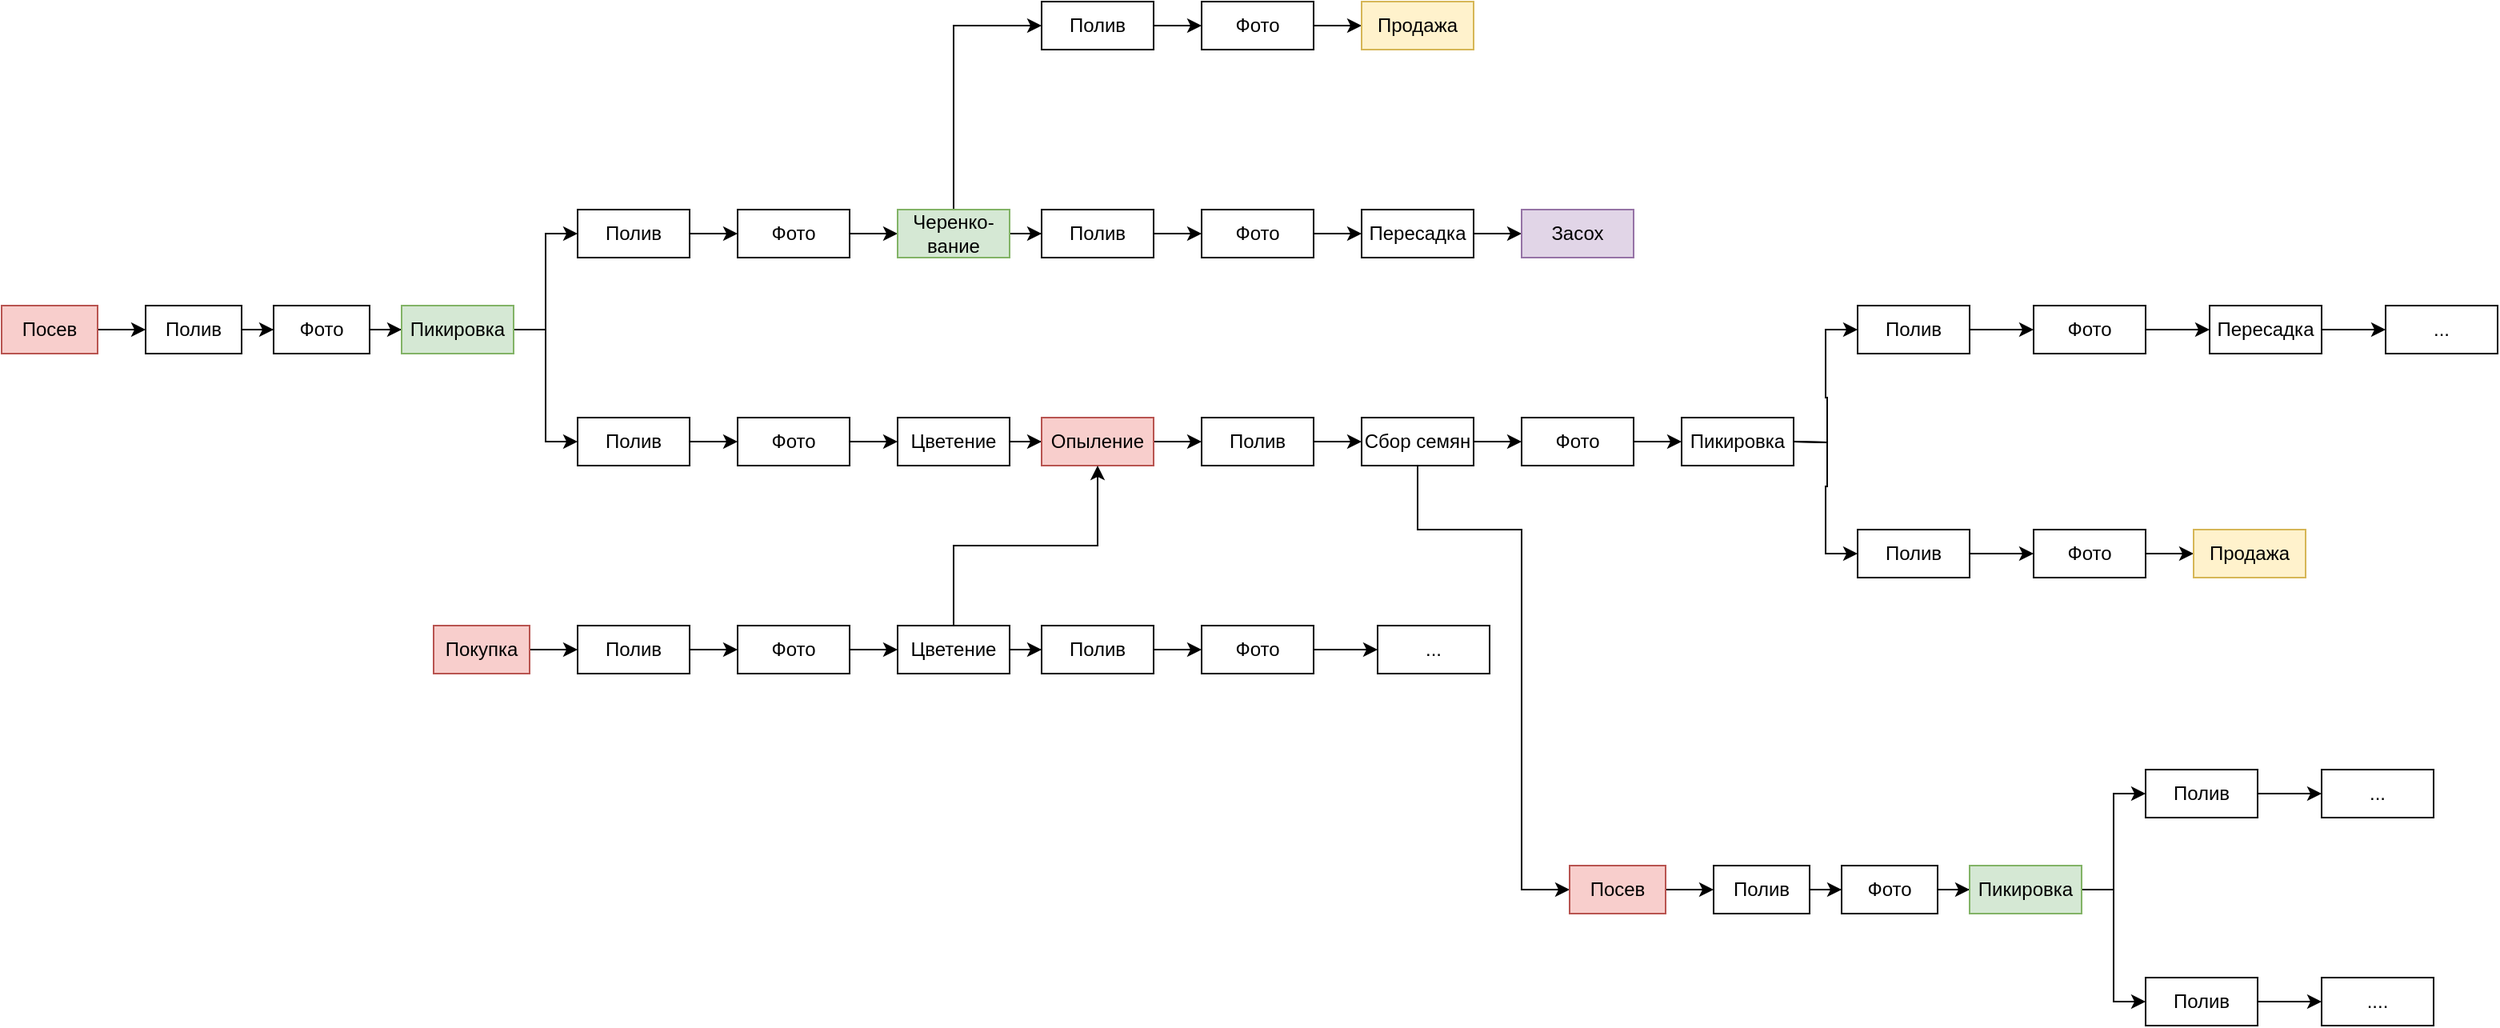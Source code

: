 <mxfile version="14.8.1" type="github"><diagram id="62fawjfIqJw_L8O-x-tN" name="Page-1"><mxGraphModel dx="1640" dy="962" grid="1" gridSize="10" guides="1" tooltips="1" connect="1" arrows="1" fold="1" page="1" pageScale="1" pageWidth="850" pageHeight="1100" math="0" shadow="0"><root><mxCell id="0"/><mxCell id="1" parent="0"/><mxCell id="4t21wyMKBGJOyJw26FHm-4" value="" style="edgeStyle=orthogonalEdgeStyle;rounded=0;orthogonalLoop=1;jettySize=auto;html=1;" edge="1" parent="1" source="4t21wyMKBGJOyJw26FHm-1" target="4t21wyMKBGJOyJw26FHm-3"><mxGeometry relative="1" as="geometry"/></mxCell><mxCell id="4t21wyMKBGJOyJw26FHm-1" value="Посев" style="rounded=0;whiteSpace=wrap;html=1;fillColor=#f8cecc;strokeColor=#b85450;" vertex="1" parent="1"><mxGeometry x="100" y="290" width="60" height="30" as="geometry"/></mxCell><mxCell id="4t21wyMKBGJOyJw26FHm-72" value="" style="edgeStyle=orthogonalEdgeStyle;rounded=0;orthogonalLoop=1;jettySize=auto;html=1;" edge="1" parent="1" source="4t21wyMKBGJOyJw26FHm-2" target="4t21wyMKBGJOyJw26FHm-69"><mxGeometry relative="1" as="geometry"/></mxCell><mxCell id="4t21wyMKBGJOyJw26FHm-2" value="Покупка" style="rounded=0;whiteSpace=wrap;html=1;fillColor=#f8cecc;strokeColor=#b85450;" vertex="1" parent="1"><mxGeometry x="370" y="490" width="60" height="30" as="geometry"/></mxCell><mxCell id="4t21wyMKBGJOyJw26FHm-6" value="" style="edgeStyle=orthogonalEdgeStyle;rounded=0;orthogonalLoop=1;jettySize=auto;html=1;" edge="1" parent="1" source="4t21wyMKBGJOyJw26FHm-3" target="4t21wyMKBGJOyJw26FHm-5"><mxGeometry relative="1" as="geometry"/></mxCell><mxCell id="4t21wyMKBGJOyJw26FHm-3" value="Полив" style="rounded=0;whiteSpace=wrap;html=1;" vertex="1" parent="1"><mxGeometry x="190" y="290" width="60" height="30" as="geometry"/></mxCell><mxCell id="4t21wyMKBGJOyJw26FHm-8" value="" style="edgeStyle=orthogonalEdgeStyle;rounded=0;orthogonalLoop=1;jettySize=auto;html=1;" edge="1" parent="1" source="4t21wyMKBGJOyJw26FHm-5" target="4t21wyMKBGJOyJw26FHm-7"><mxGeometry relative="1" as="geometry"/></mxCell><mxCell id="4t21wyMKBGJOyJw26FHm-5" value="Фото" style="rounded=0;whiteSpace=wrap;html=1;" vertex="1" parent="1"><mxGeometry x="270" y="290" width="60" height="30" as="geometry"/></mxCell><mxCell id="4t21wyMKBGJOyJw26FHm-11" value="" style="edgeStyle=orthogonalEdgeStyle;rounded=0;orthogonalLoop=1;jettySize=auto;html=1;entryX=0;entryY=0.5;entryDx=0;entryDy=0;" edge="1" parent="1" source="4t21wyMKBGJOyJw26FHm-7" target="4t21wyMKBGJOyJw26FHm-9"><mxGeometry relative="1" as="geometry"/></mxCell><mxCell id="4t21wyMKBGJOyJw26FHm-14" style="edgeStyle=orthogonalEdgeStyle;rounded=0;orthogonalLoop=1;jettySize=auto;html=1;exitX=1;exitY=0.5;exitDx=0;exitDy=0;entryX=0;entryY=0.5;entryDx=0;entryDy=0;" edge="1" parent="1" source="4t21wyMKBGJOyJw26FHm-7" target="4t21wyMKBGJOyJw26FHm-13"><mxGeometry relative="1" as="geometry"/></mxCell><mxCell id="4t21wyMKBGJOyJw26FHm-7" value="Пикировка" style="rounded=0;whiteSpace=wrap;html=1;fillColor=#d5e8d4;strokeColor=#82b366;" vertex="1" parent="1"><mxGeometry x="350" y="290" width="70" height="30" as="geometry"/></mxCell><mxCell id="4t21wyMKBGJOyJw26FHm-17" value="" style="edgeStyle=orthogonalEdgeStyle;rounded=0;orthogonalLoop=1;jettySize=auto;html=1;" edge="1" parent="1" source="4t21wyMKBGJOyJw26FHm-9" target="4t21wyMKBGJOyJw26FHm-16"><mxGeometry relative="1" as="geometry"/></mxCell><mxCell id="4t21wyMKBGJOyJw26FHm-9" value="Полив" style="rounded=0;whiteSpace=wrap;html=1;" vertex="1" parent="1"><mxGeometry x="460" y="230" width="70" height="30" as="geometry"/></mxCell><mxCell id="4t21wyMKBGJOyJw26FHm-41" value="" style="edgeStyle=orthogonalEdgeStyle;rounded=0;orthogonalLoop=1;jettySize=auto;html=1;" edge="1" parent="1" source="4t21wyMKBGJOyJw26FHm-13" target="4t21wyMKBGJOyJw26FHm-40"><mxGeometry relative="1" as="geometry"/></mxCell><mxCell id="4t21wyMKBGJOyJw26FHm-13" value="Полив" style="rounded=0;whiteSpace=wrap;html=1;" vertex="1" parent="1"><mxGeometry x="460" y="360" width="70" height="30" as="geometry"/></mxCell><mxCell id="4t21wyMKBGJOyJw26FHm-21" value="" style="edgeStyle=orthogonalEdgeStyle;rounded=0;orthogonalLoop=1;jettySize=auto;html=1;" edge="1" parent="1" source="4t21wyMKBGJOyJw26FHm-16" target="4t21wyMKBGJOyJw26FHm-20"><mxGeometry relative="1" as="geometry"/></mxCell><mxCell id="4t21wyMKBGJOyJw26FHm-16" value="Фото" style="rounded=0;whiteSpace=wrap;html=1;" vertex="1" parent="1"><mxGeometry x="560" y="230" width="70" height="30" as="geometry"/></mxCell><mxCell id="4t21wyMKBGJOyJw26FHm-23" value="" style="edgeStyle=orthogonalEdgeStyle;rounded=0;orthogonalLoop=1;jettySize=auto;html=1;" edge="1" parent="1" source="4t21wyMKBGJOyJw26FHm-20" target="4t21wyMKBGJOyJw26FHm-22"><mxGeometry relative="1" as="geometry"/></mxCell><mxCell id="4t21wyMKBGJOyJw26FHm-75" style="edgeStyle=orthogonalEdgeStyle;rounded=0;orthogonalLoop=1;jettySize=auto;html=1;exitX=0.5;exitY=0;exitDx=0;exitDy=0;entryX=0;entryY=0.5;entryDx=0;entryDy=0;" edge="1" parent="1" source="4t21wyMKBGJOyJw26FHm-20" target="4t21wyMKBGJOyJw26FHm-24"><mxGeometry relative="1" as="geometry"/></mxCell><mxCell id="4t21wyMKBGJOyJw26FHm-20" value="Черенко-вание" style="rounded=0;whiteSpace=wrap;html=1;fillColor=#d5e8d4;strokeColor=#82b366;" vertex="1" parent="1"><mxGeometry x="660" y="230" width="70" height="30" as="geometry"/></mxCell><mxCell id="4t21wyMKBGJOyJw26FHm-34" value="" style="edgeStyle=orthogonalEdgeStyle;rounded=0;orthogonalLoop=1;jettySize=auto;html=1;" edge="1" parent="1" source="4t21wyMKBGJOyJw26FHm-22" target="4t21wyMKBGJOyJw26FHm-33"><mxGeometry relative="1" as="geometry"/></mxCell><mxCell id="4t21wyMKBGJOyJw26FHm-22" value="Полив" style="rounded=0;whiteSpace=wrap;html=1;" vertex="1" parent="1"><mxGeometry x="750" y="230" width="70" height="30" as="geometry"/></mxCell><mxCell id="4t21wyMKBGJOyJw26FHm-27" value="" style="edgeStyle=orthogonalEdgeStyle;rounded=0;orthogonalLoop=1;jettySize=auto;html=1;" edge="1" parent="1" source="4t21wyMKBGJOyJw26FHm-24" target="4t21wyMKBGJOyJw26FHm-26"><mxGeometry relative="1" as="geometry"/></mxCell><mxCell id="4t21wyMKBGJOyJw26FHm-24" value="Полив" style="rounded=0;whiteSpace=wrap;html=1;" vertex="1" parent="1"><mxGeometry x="750" y="100" width="70" height="30" as="geometry"/></mxCell><mxCell id="4t21wyMKBGJOyJw26FHm-31" value="" style="edgeStyle=orthogonalEdgeStyle;rounded=0;orthogonalLoop=1;jettySize=auto;html=1;" edge="1" parent="1" source="4t21wyMKBGJOyJw26FHm-26" target="4t21wyMKBGJOyJw26FHm-30"><mxGeometry relative="1" as="geometry"/></mxCell><mxCell id="4t21wyMKBGJOyJw26FHm-26" value="&lt;div&gt;Фото&lt;/div&gt;" style="rounded=0;whiteSpace=wrap;html=1;" vertex="1" parent="1"><mxGeometry x="850" y="100" width="70" height="30" as="geometry"/></mxCell><mxCell id="4t21wyMKBGJOyJw26FHm-30" value="Продажа" style="rounded=0;whiteSpace=wrap;html=1;fillColor=#fff2cc;strokeColor=#d6b656;" vertex="1" parent="1"><mxGeometry x="950" y="100" width="70" height="30" as="geometry"/></mxCell><mxCell id="4t21wyMKBGJOyJw26FHm-36" value="" style="edgeStyle=orthogonalEdgeStyle;rounded=0;orthogonalLoop=1;jettySize=auto;html=1;" edge="1" parent="1" source="4t21wyMKBGJOyJw26FHm-33" target="4t21wyMKBGJOyJw26FHm-35"><mxGeometry relative="1" as="geometry"/></mxCell><mxCell id="4t21wyMKBGJOyJw26FHm-33" value="Фото" style="rounded=0;whiteSpace=wrap;html=1;" vertex="1" parent="1"><mxGeometry x="850" y="230" width="70" height="30" as="geometry"/></mxCell><mxCell id="4t21wyMKBGJOyJw26FHm-38" value="" style="edgeStyle=orthogonalEdgeStyle;rounded=0;orthogonalLoop=1;jettySize=auto;html=1;" edge="1" parent="1" source="4t21wyMKBGJOyJw26FHm-35" target="4t21wyMKBGJOyJw26FHm-37"><mxGeometry relative="1" as="geometry"/></mxCell><mxCell id="4t21wyMKBGJOyJw26FHm-35" value="Пересадка" style="rounded=0;whiteSpace=wrap;html=1;" vertex="1" parent="1"><mxGeometry x="950" y="230" width="70" height="30" as="geometry"/></mxCell><mxCell id="4t21wyMKBGJOyJw26FHm-37" value="Засох" style="rounded=0;whiteSpace=wrap;html=1;fillColor=#e1d5e7;strokeColor=#9673a6;" vertex="1" parent="1"><mxGeometry x="1050" y="230" width="70" height="30" as="geometry"/></mxCell><mxCell id="4t21wyMKBGJOyJw26FHm-43" value="" style="edgeStyle=orthogonalEdgeStyle;rounded=0;orthogonalLoop=1;jettySize=auto;html=1;" edge="1" parent="1" source="4t21wyMKBGJOyJw26FHm-40" target="4t21wyMKBGJOyJw26FHm-42"><mxGeometry relative="1" as="geometry"/></mxCell><mxCell id="4t21wyMKBGJOyJw26FHm-40" value="Фото" style="rounded=0;whiteSpace=wrap;html=1;" vertex="1" parent="1"><mxGeometry x="560" y="360" width="70" height="30" as="geometry"/></mxCell><mxCell id="4t21wyMKBGJOyJw26FHm-65" value="" style="edgeStyle=orthogonalEdgeStyle;rounded=0;orthogonalLoop=1;jettySize=auto;html=1;" edge="1" parent="1" source="4t21wyMKBGJOyJw26FHm-42" target="4t21wyMKBGJOyJw26FHm-64"><mxGeometry relative="1" as="geometry"/></mxCell><mxCell id="4t21wyMKBGJOyJw26FHm-42" value="Цветение" style="rounded=0;whiteSpace=wrap;html=1;" vertex="1" parent="1"><mxGeometry x="660" y="360" width="70" height="30" as="geometry"/></mxCell><mxCell id="4t21wyMKBGJOyJw26FHm-78" value="" style="edgeStyle=orthogonalEdgeStyle;rounded=0;orthogonalLoop=1;jettySize=auto;html=1;" edge="1" parent="1" source="4t21wyMKBGJOyJw26FHm-44" target="4t21wyMKBGJOyJw26FHm-48"><mxGeometry relative="1" as="geometry"/></mxCell><mxCell id="4t21wyMKBGJOyJw26FHm-101" style="edgeStyle=orthogonalEdgeStyle;rounded=0;orthogonalLoop=1;jettySize=auto;html=1;exitX=0.5;exitY=1;exitDx=0;exitDy=0;entryX=0;entryY=0.5;entryDx=0;entryDy=0;" edge="1" parent="1" source="4t21wyMKBGJOyJw26FHm-44" target="4t21wyMKBGJOyJw26FHm-91"><mxGeometry relative="1" as="geometry"><Array as="points"><mxPoint x="985" y="430"/><mxPoint x="1050" y="430"/><mxPoint x="1050" y="655"/></Array></mxGeometry></mxCell><mxCell id="4t21wyMKBGJOyJw26FHm-44" value="Сбор семян" style="rounded=0;whiteSpace=wrap;html=1;" vertex="1" parent="1"><mxGeometry x="950" y="360" width="70" height="30" as="geometry"/></mxCell><mxCell id="4t21wyMKBGJOyJw26FHm-67" value="" style="edgeStyle=orthogonalEdgeStyle;rounded=0;orthogonalLoop=1;jettySize=auto;html=1;" edge="1" parent="1" source="4t21wyMKBGJOyJw26FHm-46" target="4t21wyMKBGJOyJw26FHm-44"><mxGeometry relative="1" as="geometry"/></mxCell><mxCell id="4t21wyMKBGJOyJw26FHm-46" value="Полив" style="rounded=0;whiteSpace=wrap;html=1;" vertex="1" parent="1"><mxGeometry x="850" y="360" width="70" height="30" as="geometry"/></mxCell><mxCell id="4t21wyMKBGJOyJw26FHm-51" value="" style="edgeStyle=orthogonalEdgeStyle;rounded=0;orthogonalLoop=1;jettySize=auto;html=1;" edge="1" parent="1" source="4t21wyMKBGJOyJw26FHm-48"><mxGeometry relative="1" as="geometry"><mxPoint x="1150" y="375" as="targetPoint"/></mxGeometry></mxCell><mxCell id="4t21wyMKBGJOyJw26FHm-48" value="Фото" style="rounded=0;whiteSpace=wrap;html=1;" vertex="1" parent="1"><mxGeometry x="1050" y="360" width="70" height="30" as="geometry"/></mxCell><mxCell id="4t21wyMKBGJOyJw26FHm-53" value="" style="edgeStyle=orthogonalEdgeStyle;rounded=0;orthogonalLoop=1;jettySize=auto;html=1;entryX=0;entryY=0.5;entryDx=0;entryDy=0;" edge="1" parent="1" target="4t21wyMKBGJOyJw26FHm-52"><mxGeometry relative="1" as="geometry"><mxPoint x="1220" y="375" as="sourcePoint"/></mxGeometry></mxCell><mxCell id="4t21wyMKBGJOyJw26FHm-56" style="edgeStyle=orthogonalEdgeStyle;rounded=0;orthogonalLoop=1;jettySize=auto;html=1;exitX=1;exitY=0.5;exitDx=0;exitDy=0;entryX=0;entryY=0.5;entryDx=0;entryDy=0;" edge="1" parent="1" target="4t21wyMKBGJOyJw26FHm-55"><mxGeometry relative="1" as="geometry"><mxPoint x="1220" y="375" as="sourcePoint"/></mxGeometry></mxCell><mxCell id="4t21wyMKBGJOyJw26FHm-50" value="Пикировка" style="rounded=0;whiteSpace=wrap;html=1;" vertex="1" parent="1"><mxGeometry x="1150" y="360" width="70" height="30" as="geometry"/></mxCell><mxCell id="4t21wyMKBGJOyJw26FHm-58" value="" style="edgeStyle=orthogonalEdgeStyle;rounded=0;orthogonalLoop=1;jettySize=auto;html=1;" edge="1" parent="1" source="4t21wyMKBGJOyJw26FHm-52" target="4t21wyMKBGJOyJw26FHm-57"><mxGeometry relative="1" as="geometry"/></mxCell><mxCell id="4t21wyMKBGJOyJw26FHm-52" value="Полив" style="rounded=0;whiteSpace=wrap;html=1;" vertex="1" parent="1"><mxGeometry x="1260" y="290" width="70" height="30" as="geometry"/></mxCell><mxCell id="4t21wyMKBGJOyJw26FHm-60" value="" style="edgeStyle=orthogonalEdgeStyle;rounded=0;orthogonalLoop=1;jettySize=auto;html=1;" edge="1" parent="1" source="4t21wyMKBGJOyJw26FHm-55" target="4t21wyMKBGJOyJw26FHm-59"><mxGeometry relative="1" as="geometry"/></mxCell><mxCell id="4t21wyMKBGJOyJw26FHm-55" value="Полив" style="rounded=0;whiteSpace=wrap;html=1;" vertex="1" parent="1"><mxGeometry x="1260" y="430" width="70" height="30" as="geometry"/></mxCell><mxCell id="4t21wyMKBGJOyJw26FHm-83" value="" style="edgeStyle=orthogonalEdgeStyle;rounded=0;orthogonalLoop=1;jettySize=auto;html=1;" edge="1" parent="1" source="4t21wyMKBGJOyJw26FHm-57" target="4t21wyMKBGJOyJw26FHm-82"><mxGeometry relative="1" as="geometry"/></mxCell><mxCell id="4t21wyMKBGJOyJw26FHm-57" value="Фото" style="rounded=0;whiteSpace=wrap;html=1;" vertex="1" parent="1"><mxGeometry x="1370" y="290" width="70" height="30" as="geometry"/></mxCell><mxCell id="4t21wyMKBGJOyJw26FHm-62" value="" style="edgeStyle=orthogonalEdgeStyle;rounded=0;orthogonalLoop=1;jettySize=auto;html=1;" edge="1" parent="1" source="4t21wyMKBGJOyJw26FHm-59" target="4t21wyMKBGJOyJw26FHm-61"><mxGeometry relative="1" as="geometry"/></mxCell><mxCell id="4t21wyMKBGJOyJw26FHm-59" value="Фото" style="rounded=0;whiteSpace=wrap;html=1;" vertex="1" parent="1"><mxGeometry x="1370" y="430" width="70" height="30" as="geometry"/></mxCell><mxCell id="4t21wyMKBGJOyJw26FHm-61" value="Продажа" style="rounded=0;whiteSpace=wrap;html=1;fillColor=#fff2cc;strokeColor=#d6b656;" vertex="1" parent="1"><mxGeometry x="1470" y="430" width="70" height="30" as="geometry"/></mxCell><mxCell id="4t21wyMKBGJOyJw26FHm-66" value="" style="edgeStyle=orthogonalEdgeStyle;rounded=0;orthogonalLoop=1;jettySize=auto;html=1;" edge="1" parent="1" source="4t21wyMKBGJOyJw26FHm-64" target="4t21wyMKBGJOyJw26FHm-46"><mxGeometry relative="1" as="geometry"/></mxCell><mxCell id="4t21wyMKBGJOyJw26FHm-64" value="Опыление" style="rounded=0;whiteSpace=wrap;html=1;fillColor=#f8cecc;strokeColor=#b85450;" vertex="1" parent="1"><mxGeometry x="750" y="360" width="70" height="30" as="geometry"/></mxCell><mxCell id="4t21wyMKBGJOyJw26FHm-73" value="" style="edgeStyle=orthogonalEdgeStyle;rounded=0;orthogonalLoop=1;jettySize=auto;html=1;" edge="1" parent="1" source="4t21wyMKBGJOyJw26FHm-69" target="4t21wyMKBGJOyJw26FHm-70"><mxGeometry relative="1" as="geometry"/></mxCell><mxCell id="4t21wyMKBGJOyJw26FHm-69" value="Полив" style="rounded=0;whiteSpace=wrap;html=1;" vertex="1" parent="1"><mxGeometry x="460" y="490" width="70" height="30" as="geometry"/></mxCell><mxCell id="4t21wyMKBGJOyJw26FHm-74" value="" style="edgeStyle=orthogonalEdgeStyle;rounded=0;orthogonalLoop=1;jettySize=auto;html=1;" edge="1" parent="1" source="4t21wyMKBGJOyJw26FHm-70" target="4t21wyMKBGJOyJw26FHm-71"><mxGeometry relative="1" as="geometry"/></mxCell><mxCell id="4t21wyMKBGJOyJw26FHm-70" value="Фото" style="rounded=0;whiteSpace=wrap;html=1;" vertex="1" parent="1"><mxGeometry x="560" y="490" width="70" height="30" as="geometry"/></mxCell><mxCell id="4t21wyMKBGJOyJw26FHm-77" style="edgeStyle=orthogonalEdgeStyle;rounded=0;orthogonalLoop=1;jettySize=auto;html=1;exitX=0.5;exitY=0;exitDx=0;exitDy=0;entryX=0.5;entryY=1;entryDx=0;entryDy=0;" edge="1" parent="1" source="4t21wyMKBGJOyJw26FHm-71" target="4t21wyMKBGJOyJw26FHm-64"><mxGeometry relative="1" as="geometry"/></mxCell><mxCell id="4t21wyMKBGJOyJw26FHm-86" value="" style="edgeStyle=orthogonalEdgeStyle;rounded=0;orthogonalLoop=1;jettySize=auto;html=1;" edge="1" parent="1" source="4t21wyMKBGJOyJw26FHm-71" target="4t21wyMKBGJOyJw26FHm-80"><mxGeometry relative="1" as="geometry"/></mxCell><mxCell id="4t21wyMKBGJOyJw26FHm-71" value="Цветение" style="rounded=0;whiteSpace=wrap;html=1;" vertex="1" parent="1"><mxGeometry x="660" y="490" width="70" height="30" as="geometry"/></mxCell><mxCell id="4t21wyMKBGJOyJw26FHm-87" value="" style="edgeStyle=orthogonalEdgeStyle;rounded=0;orthogonalLoop=1;jettySize=auto;html=1;" edge="1" parent="1" source="4t21wyMKBGJOyJw26FHm-80" target="4t21wyMKBGJOyJw26FHm-81"><mxGeometry relative="1" as="geometry"/></mxCell><mxCell id="4t21wyMKBGJOyJw26FHm-80" value="Полив" style="rounded=0;whiteSpace=wrap;html=1;" vertex="1" parent="1"><mxGeometry x="750" y="490" width="70" height="30" as="geometry"/></mxCell><mxCell id="4t21wyMKBGJOyJw26FHm-89" value="" style="edgeStyle=orthogonalEdgeStyle;rounded=0;orthogonalLoop=1;jettySize=auto;html=1;" edge="1" parent="1" source="4t21wyMKBGJOyJw26FHm-81" target="4t21wyMKBGJOyJw26FHm-88"><mxGeometry relative="1" as="geometry"/></mxCell><mxCell id="4t21wyMKBGJOyJw26FHm-81" value="Фото" style="rounded=0;whiteSpace=wrap;html=1;" vertex="1" parent="1"><mxGeometry x="850" y="490" width="70" height="30" as="geometry"/></mxCell><mxCell id="4t21wyMKBGJOyJw26FHm-85" value="" style="edgeStyle=orthogonalEdgeStyle;rounded=0;orthogonalLoop=1;jettySize=auto;html=1;" edge="1" parent="1" source="4t21wyMKBGJOyJw26FHm-82" target="4t21wyMKBGJOyJw26FHm-84"><mxGeometry relative="1" as="geometry"/></mxCell><mxCell id="4t21wyMKBGJOyJw26FHm-82" value="Пересадка" style="rounded=0;whiteSpace=wrap;html=1;" vertex="1" parent="1"><mxGeometry x="1480" y="290" width="70" height="30" as="geometry"/></mxCell><mxCell id="4t21wyMKBGJOyJw26FHm-84" value="..." style="rounded=0;whiteSpace=wrap;html=1;" vertex="1" parent="1"><mxGeometry x="1590" y="290" width="70" height="30" as="geometry"/></mxCell><mxCell id="4t21wyMKBGJOyJw26FHm-88" value="..." style="rounded=0;whiteSpace=wrap;html=1;" vertex="1" parent="1"><mxGeometry x="960" y="490" width="70" height="30" as="geometry"/></mxCell><mxCell id="4t21wyMKBGJOyJw26FHm-90" value="" style="edgeStyle=orthogonalEdgeStyle;rounded=0;orthogonalLoop=1;jettySize=auto;html=1;" edge="1" parent="1" source="4t21wyMKBGJOyJw26FHm-91" target="4t21wyMKBGJOyJw26FHm-93"><mxGeometry relative="1" as="geometry"/></mxCell><mxCell id="4t21wyMKBGJOyJw26FHm-91" value="Посев" style="rounded=0;whiteSpace=wrap;html=1;fillColor=#f8cecc;strokeColor=#b85450;" vertex="1" parent="1"><mxGeometry x="1080" y="640" width="60" height="30" as="geometry"/></mxCell><mxCell id="4t21wyMKBGJOyJw26FHm-92" value="" style="edgeStyle=orthogonalEdgeStyle;rounded=0;orthogonalLoop=1;jettySize=auto;html=1;" edge="1" parent="1" source="4t21wyMKBGJOyJw26FHm-93" target="4t21wyMKBGJOyJw26FHm-95"><mxGeometry relative="1" as="geometry"/></mxCell><mxCell id="4t21wyMKBGJOyJw26FHm-93" value="Полив" style="rounded=0;whiteSpace=wrap;html=1;" vertex="1" parent="1"><mxGeometry x="1170" y="640" width="60" height="30" as="geometry"/></mxCell><mxCell id="4t21wyMKBGJOyJw26FHm-94" value="" style="edgeStyle=orthogonalEdgeStyle;rounded=0;orthogonalLoop=1;jettySize=auto;html=1;" edge="1" parent="1" source="4t21wyMKBGJOyJw26FHm-95" target="4t21wyMKBGJOyJw26FHm-98"><mxGeometry relative="1" as="geometry"/></mxCell><mxCell id="4t21wyMKBGJOyJw26FHm-95" value="Фото" style="rounded=0;whiteSpace=wrap;html=1;" vertex="1" parent="1"><mxGeometry x="1250" y="640" width="60" height="30" as="geometry"/></mxCell><mxCell id="4t21wyMKBGJOyJw26FHm-96" value="" style="edgeStyle=orthogonalEdgeStyle;rounded=0;orthogonalLoop=1;jettySize=auto;html=1;entryX=0;entryY=0.5;entryDx=0;entryDy=0;" edge="1" parent="1" source="4t21wyMKBGJOyJw26FHm-98" target="4t21wyMKBGJOyJw26FHm-99"><mxGeometry relative="1" as="geometry"/></mxCell><mxCell id="4t21wyMKBGJOyJw26FHm-97" style="edgeStyle=orthogonalEdgeStyle;rounded=0;orthogonalLoop=1;jettySize=auto;html=1;exitX=1;exitY=0.5;exitDx=0;exitDy=0;entryX=0;entryY=0.5;entryDx=0;entryDy=0;" edge="1" parent="1" source="4t21wyMKBGJOyJw26FHm-98" target="4t21wyMKBGJOyJw26FHm-100"><mxGeometry relative="1" as="geometry"/></mxCell><mxCell id="4t21wyMKBGJOyJw26FHm-98" value="Пикировка" style="rounded=0;whiteSpace=wrap;html=1;fillColor=#d5e8d4;strokeColor=#82b366;" vertex="1" parent="1"><mxGeometry x="1330" y="640" width="70" height="30" as="geometry"/></mxCell><mxCell id="4t21wyMKBGJOyJw26FHm-103" value="" style="edgeStyle=orthogonalEdgeStyle;rounded=0;orthogonalLoop=1;jettySize=auto;html=1;" edge="1" parent="1" source="4t21wyMKBGJOyJw26FHm-99" target="4t21wyMKBGJOyJw26FHm-102"><mxGeometry relative="1" as="geometry"/></mxCell><mxCell id="4t21wyMKBGJOyJw26FHm-99" value="Полив" style="rounded=0;whiteSpace=wrap;html=1;" vertex="1" parent="1"><mxGeometry x="1440" y="580" width="70" height="30" as="geometry"/></mxCell><mxCell id="4t21wyMKBGJOyJw26FHm-105" value="" style="edgeStyle=orthogonalEdgeStyle;rounded=0;orthogonalLoop=1;jettySize=auto;html=1;" edge="1" parent="1" source="4t21wyMKBGJOyJw26FHm-100" target="4t21wyMKBGJOyJw26FHm-104"><mxGeometry relative="1" as="geometry"/></mxCell><mxCell id="4t21wyMKBGJOyJw26FHm-100" value="Полив" style="rounded=0;whiteSpace=wrap;html=1;" vertex="1" parent="1"><mxGeometry x="1440" y="710" width="70" height="30" as="geometry"/></mxCell><mxCell id="4t21wyMKBGJOyJw26FHm-102" value="..." style="rounded=0;whiteSpace=wrap;html=1;" vertex="1" parent="1"><mxGeometry x="1550" y="580" width="70" height="30" as="geometry"/></mxCell><mxCell id="4t21wyMKBGJOyJw26FHm-104" value="...." style="rounded=0;whiteSpace=wrap;html=1;" vertex="1" parent="1"><mxGeometry x="1550" y="710" width="70" height="30" as="geometry"/></mxCell></root></mxGraphModel></diagram></mxfile>